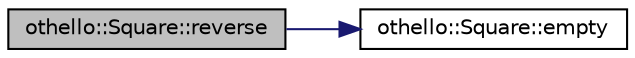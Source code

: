 digraph "othello::Square::reverse"
{
  edge [fontname="Helvetica",fontsize="10",labelfontname="Helvetica",labelfontsize="10"];
  node [fontname="Helvetica",fontsize="10",shape=record];
  rankdir="LR";
  Node1 [label="othello::Square::reverse",height=0.2,width=0.4,color="black", fillcolor="grey75", style="filled", fontcolor="black"];
  Node1 -> Node2 [color="midnightblue",fontsize="10",style="solid",fontname="Helvetica"];
  Node2 [label="othello::Square::empty",height=0.2,width=0.4,color="black", fillcolor="white", style="filled",URL="$d4/d80/classothello_1_1_square.html#a9e6ff0b245b1186c0c4e586145836b9c"];
}

